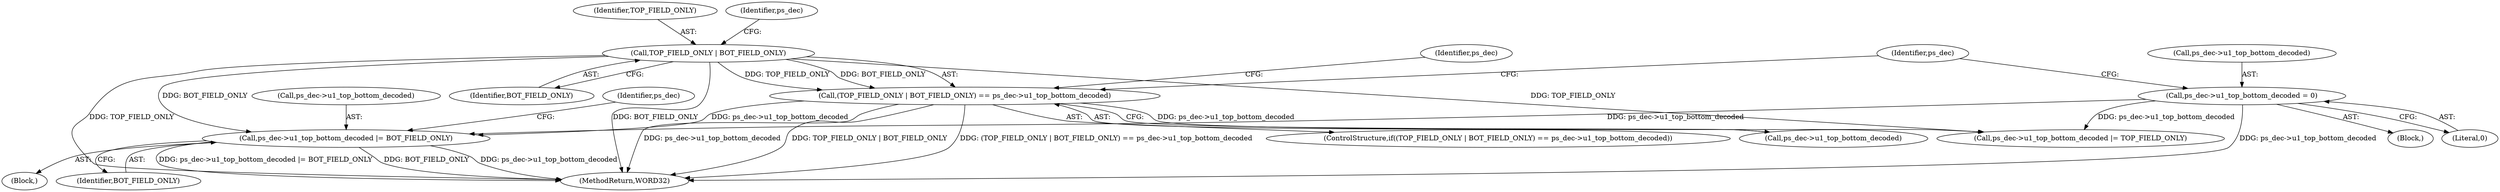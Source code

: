 digraph "0_Android_7554755536019e439433c515eeb44e701fb3bfb2@pointer" {
"1001820" [label="(Call,ps_dec->u1_top_bottom_decoded |= BOT_FIELD_ONLY)"];
"1000519" [label="(Call,ps_dec->u1_top_bottom_decoded = 0)"];
"1000511" [label="(Call,(TOP_FIELD_ONLY | BOT_FIELD_ONLY) == ps_dec->u1_top_bottom_decoded)"];
"1000512" [label="(Call,TOP_FIELD_ONLY | BOT_FIELD_ONLY)"];
"1001820" [label="(Call,ps_dec->u1_top_bottom_decoded |= BOT_FIELD_ONLY)"];
"1000512" [label="(Call,TOP_FIELD_ONLY | BOT_FIELD_ONLY)"];
"1001827" [label="(Call,ps_dec->u1_top_bottom_decoded |= TOP_FIELD_ONLY)"];
"1000510" [label="(ControlStructure,if((TOP_FIELD_ONLY | BOT_FIELD_ONLY) == ps_dec->u1_top_bottom_decoded))"];
"1000515" [label="(Call,ps_dec->u1_top_bottom_decoded)"];
"1000513" [label="(Identifier,TOP_FIELD_ONLY)"];
"1001821" [label="(Call,ps_dec->u1_top_bottom_decoded)"];
"1000521" [label="(Identifier,ps_dec)"];
"1001819" [label="(Block,)"];
"1000518" [label="(Block,)"];
"1000511" [label="(Call,(TOP_FIELD_ONLY | BOT_FIELD_ONLY) == ps_dec->u1_top_bottom_decoded)"];
"1000519" [label="(Call,ps_dec->u1_top_bottom_decoded = 0)"];
"1000520" [label="(Call,ps_dec->u1_top_bottom_decoded)"];
"1000526" [label="(Identifier,ps_dec)"];
"1000523" [label="(Literal,0)"];
"1000514" [label="(Identifier,BOT_FIELD_ONLY)"];
"1002129" [label="(MethodReturn,WORD32)"];
"1001837" [label="(Identifier,ps_dec)"];
"1000516" [label="(Identifier,ps_dec)"];
"1001824" [label="(Identifier,BOT_FIELD_ONLY)"];
"1001820" -> "1001819"  [label="AST: "];
"1001820" -> "1001824"  [label="CFG: "];
"1001821" -> "1001820"  [label="AST: "];
"1001824" -> "1001820"  [label="AST: "];
"1001837" -> "1001820"  [label="CFG: "];
"1001820" -> "1002129"  [label="DDG: ps_dec->u1_top_bottom_decoded |= BOT_FIELD_ONLY"];
"1001820" -> "1002129"  [label="DDG: BOT_FIELD_ONLY"];
"1001820" -> "1002129"  [label="DDG: ps_dec->u1_top_bottom_decoded"];
"1000519" -> "1001820"  [label="DDG: ps_dec->u1_top_bottom_decoded"];
"1000511" -> "1001820"  [label="DDG: ps_dec->u1_top_bottom_decoded"];
"1000512" -> "1001820"  [label="DDG: BOT_FIELD_ONLY"];
"1000519" -> "1000518"  [label="AST: "];
"1000519" -> "1000523"  [label="CFG: "];
"1000520" -> "1000519"  [label="AST: "];
"1000523" -> "1000519"  [label="AST: "];
"1000526" -> "1000519"  [label="CFG: "];
"1000519" -> "1002129"  [label="DDG: ps_dec->u1_top_bottom_decoded"];
"1000519" -> "1001827"  [label="DDG: ps_dec->u1_top_bottom_decoded"];
"1000511" -> "1000510"  [label="AST: "];
"1000511" -> "1000515"  [label="CFG: "];
"1000512" -> "1000511"  [label="AST: "];
"1000515" -> "1000511"  [label="AST: "];
"1000521" -> "1000511"  [label="CFG: "];
"1000526" -> "1000511"  [label="CFG: "];
"1000511" -> "1002129"  [label="DDG: (TOP_FIELD_ONLY | BOT_FIELD_ONLY) == ps_dec->u1_top_bottom_decoded"];
"1000511" -> "1002129"  [label="DDG: ps_dec->u1_top_bottom_decoded"];
"1000511" -> "1002129"  [label="DDG: TOP_FIELD_ONLY | BOT_FIELD_ONLY"];
"1000512" -> "1000511"  [label="DDG: TOP_FIELD_ONLY"];
"1000512" -> "1000511"  [label="DDG: BOT_FIELD_ONLY"];
"1000511" -> "1001827"  [label="DDG: ps_dec->u1_top_bottom_decoded"];
"1000512" -> "1000514"  [label="CFG: "];
"1000513" -> "1000512"  [label="AST: "];
"1000514" -> "1000512"  [label="AST: "];
"1000516" -> "1000512"  [label="CFG: "];
"1000512" -> "1002129"  [label="DDG: TOP_FIELD_ONLY"];
"1000512" -> "1002129"  [label="DDG: BOT_FIELD_ONLY"];
"1000512" -> "1001827"  [label="DDG: TOP_FIELD_ONLY"];
}
